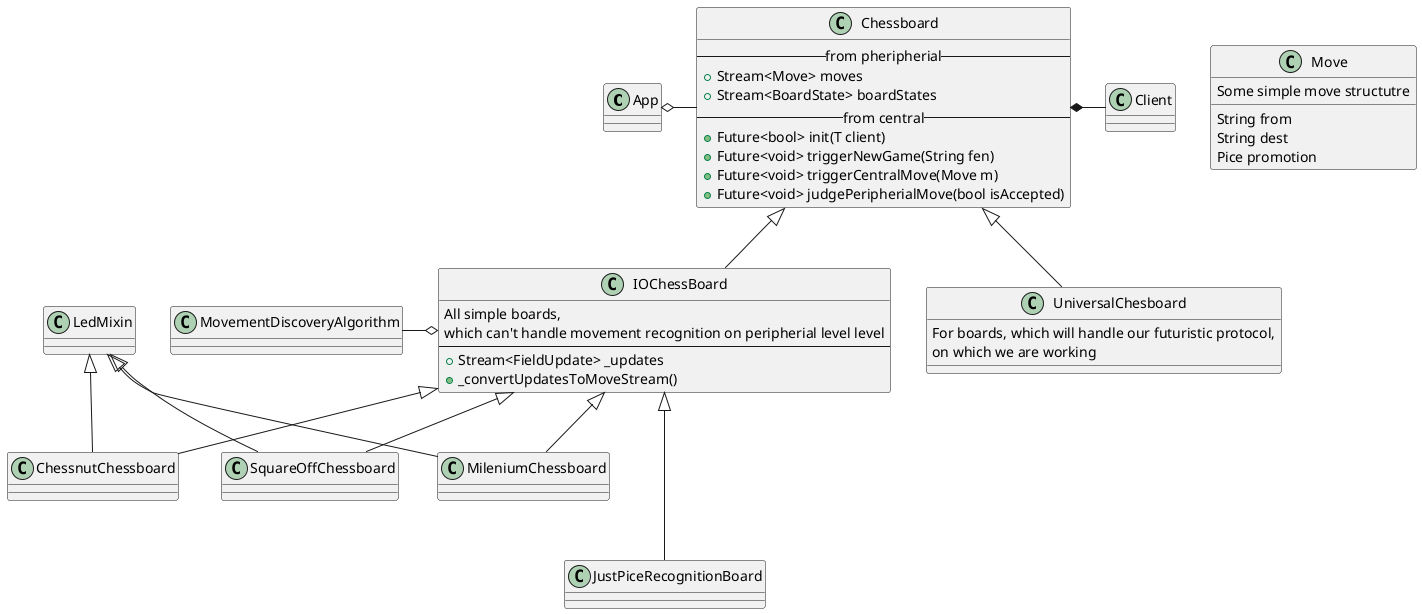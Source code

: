 @startuml design
App o- Chessboard

Chessboard <|-- UniversalChesboard
Chessboard <|-- IOChessBoard

Chessboard *- Client

IOChessBoard <|--- JustPiceRecognitionBoard

LedMixin <|--SquareOffChessboard
LedMixin <|--MileniumChessboard
LedMixin <|--ChessnutChessboard

IOChessBoard <|-- SquareOffChessboard
IOChessBoard <|-- MileniumChessboard
IOChessBoard <|-- ChessnutChessboard


class Chessboard {
-- from pheripherial --
+ Stream<Move> moves
+ Stream<BoardState> boardStates
-- from central --
+ Future<bool> init(T client)
+ Future<void> triggerNewGame(String fen)
+ Future<void> triggerCentralMove(Move m)
+ Future<void> judgePeripherialMove(bool isAccepted)
}

class IOChessBoard {
  All simple boards, 
  which can't handle movement recognition on peripherial level level 
--
+ Stream<FieldUpdate> _updates
+ _convertUpdatesToMoveStream()
}

MovementDiscoveryAlgorithm -o IOChessBoard

class UniversalChesboard {
  For boards, which will handle our futuristic protocol, 
  on which we are working 
}


Class Move {
Some simple move structutre
__
String from
String dest
Pice promotion
}
@enduml